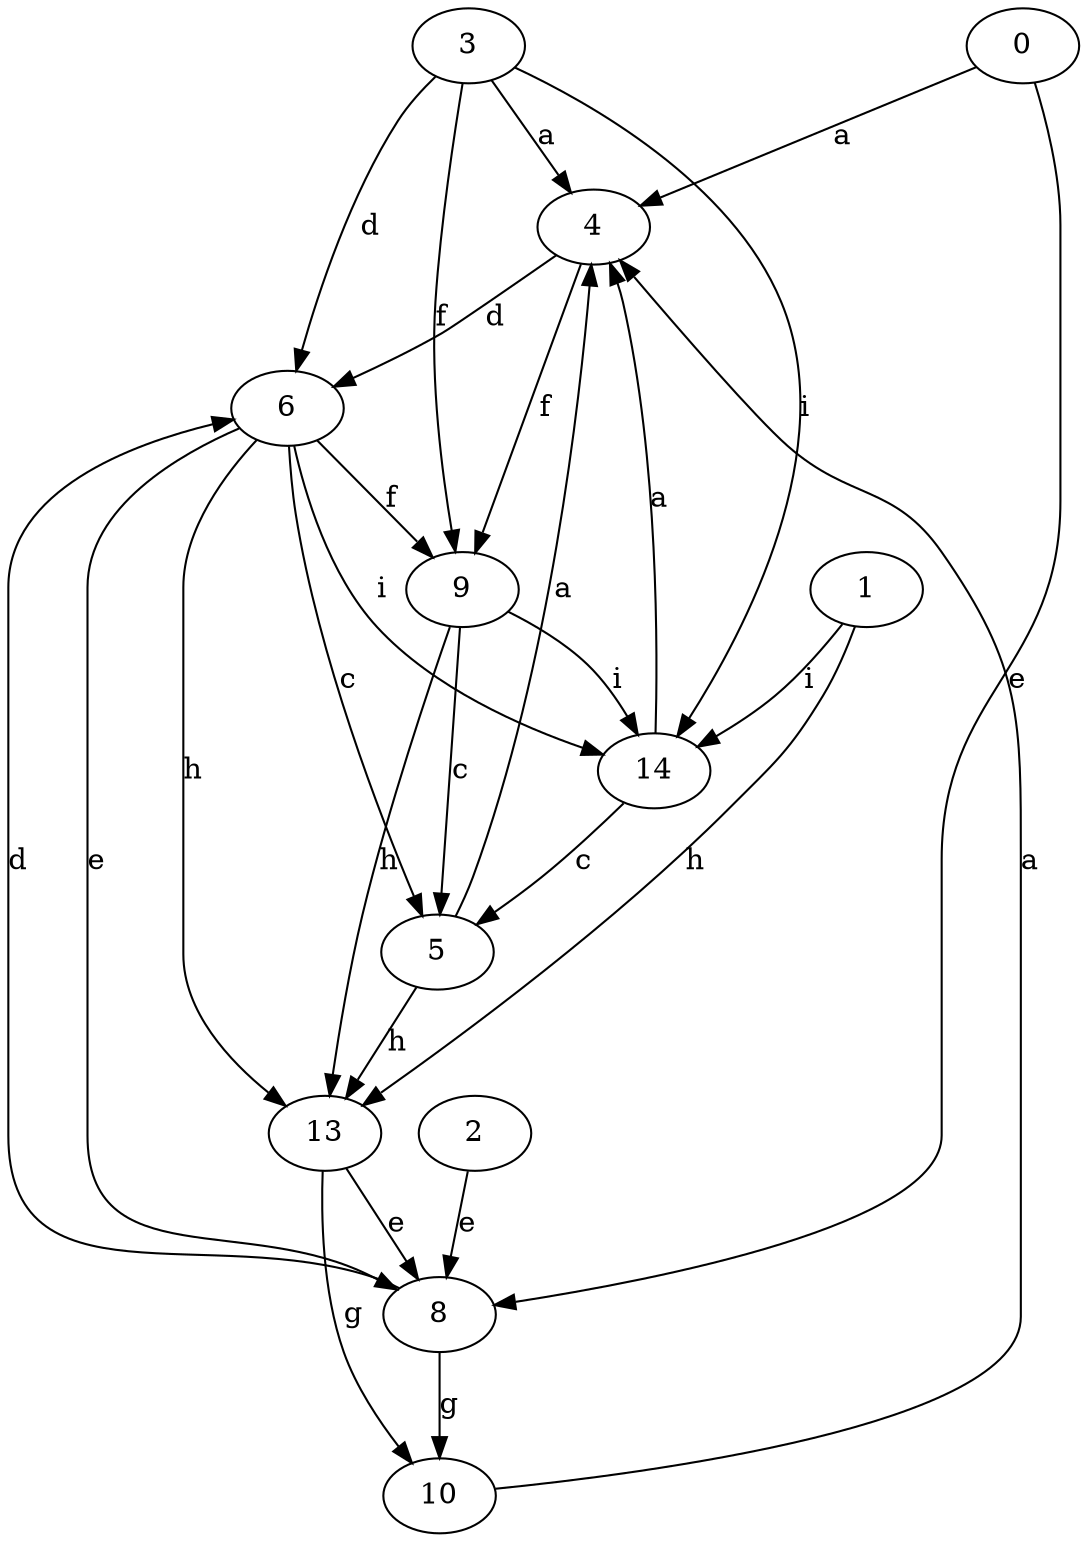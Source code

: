 strict digraph  {
3;
0;
4;
5;
1;
6;
8;
9;
10;
2;
13;
14;
3 -> 4  [label=a];
3 -> 6  [label=d];
3 -> 9  [label=f];
3 -> 14  [label=i];
0 -> 4  [label=a];
0 -> 8  [label=e];
4 -> 6  [label=d];
4 -> 9  [label=f];
5 -> 4  [label=a];
5 -> 13  [label=h];
1 -> 13  [label=h];
1 -> 14  [label=i];
6 -> 5  [label=c];
6 -> 8  [label=e];
6 -> 9  [label=f];
6 -> 13  [label=h];
6 -> 14  [label=i];
8 -> 6  [label=d];
8 -> 10  [label=g];
9 -> 5  [label=c];
9 -> 13  [label=h];
9 -> 14  [label=i];
10 -> 4  [label=a];
2 -> 8  [label=e];
13 -> 8  [label=e];
13 -> 10  [label=g];
14 -> 4  [label=a];
14 -> 5  [label=c];
}
